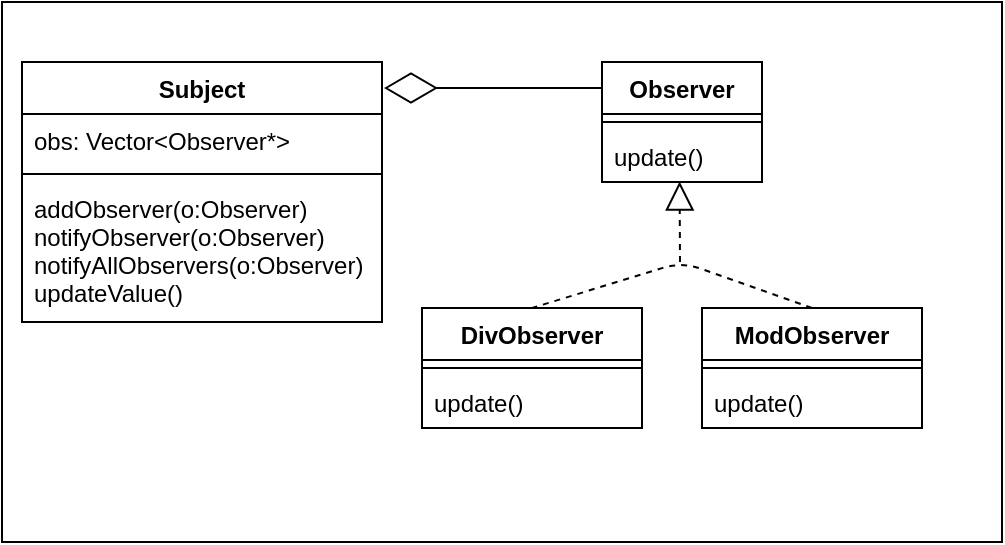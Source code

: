<mxfile version="12.1.1" type="device" pages="1"><diagram id="cBCysDup8-wLRTm5RPRF" name="Page-1"><mxGraphModel dx="1172" dy="1817" grid="1" gridSize="10" guides="1" tooltips="1" connect="1" arrows="1" fold="1" page="1" pageScale="1" pageWidth="827" pageHeight="1169" math="0" shadow="0"><root><mxCell id="0"/><mxCell id="1" parent="0"/><mxCell id="O_o9EjtXY6DJt_ZZOrgD-20" value="" style="rounded=0;whiteSpace=wrap;html=1;" vertex="1" parent="1"><mxGeometry x="10" y="-10" width="500" height="270" as="geometry"/></mxCell><mxCell id="O_o9EjtXY6DJt_ZZOrgD-1" value="Subject" style="swimlane;fontStyle=1;align=center;verticalAlign=top;childLayout=stackLayout;horizontal=1;startSize=26;horizontalStack=0;resizeParent=1;resizeParentMax=0;resizeLast=0;collapsible=1;marginBottom=0;" vertex="1" parent="1"><mxGeometry x="20" y="20" width="180" height="130" as="geometry"/></mxCell><mxCell id="O_o9EjtXY6DJt_ZZOrgD-2" value="obs: Vector&lt;Observer*&gt;" style="text;strokeColor=none;fillColor=none;align=left;verticalAlign=top;spacingLeft=4;spacingRight=4;overflow=hidden;rotatable=0;points=[[0,0.5],[1,0.5]];portConstraint=eastwest;" vertex="1" parent="O_o9EjtXY6DJt_ZZOrgD-1"><mxGeometry y="26" width="180" height="26" as="geometry"/></mxCell><mxCell id="O_o9EjtXY6DJt_ZZOrgD-3" value="" style="line;strokeWidth=1;fillColor=none;align=left;verticalAlign=middle;spacingTop=-1;spacingLeft=3;spacingRight=3;rotatable=0;labelPosition=right;points=[];portConstraint=eastwest;" vertex="1" parent="O_o9EjtXY6DJt_ZZOrgD-1"><mxGeometry y="52" width="180" height="8" as="geometry"/></mxCell><mxCell id="O_o9EjtXY6DJt_ZZOrgD-4" value="addObserver(o:Observer)&#xa;notifyObserver(o:Observer)&#xa;notifyAllObservers(o:Observer)&#xa;updateValue()" style="text;strokeColor=none;fillColor=none;align=left;verticalAlign=top;spacingLeft=4;spacingRight=4;overflow=hidden;rotatable=0;points=[[0,0.5],[1,0.5]];portConstraint=eastwest;" vertex="1" parent="O_o9EjtXY6DJt_ZZOrgD-1"><mxGeometry y="60" width="180" height="70" as="geometry"/></mxCell><mxCell id="O_o9EjtXY6DJt_ZZOrgD-5" value="Observer" style="swimlane;fontStyle=1;align=center;verticalAlign=top;childLayout=stackLayout;horizontal=1;startSize=26;horizontalStack=0;resizeParent=1;resizeParentMax=0;resizeLast=0;collapsible=1;marginBottom=0;" vertex="1" parent="1"><mxGeometry x="310" y="20" width="80" height="60" as="geometry"/></mxCell><mxCell id="O_o9EjtXY6DJt_ZZOrgD-7" value="" style="line;strokeWidth=1;fillColor=none;align=left;verticalAlign=middle;spacingTop=-1;spacingLeft=3;spacingRight=3;rotatable=0;labelPosition=right;points=[];portConstraint=eastwest;" vertex="1" parent="O_o9EjtXY6DJt_ZZOrgD-5"><mxGeometry y="26" width="80" height="8" as="geometry"/></mxCell><mxCell id="O_o9EjtXY6DJt_ZZOrgD-8" value="update()" style="text;strokeColor=none;fillColor=none;align=left;verticalAlign=top;spacingLeft=4;spacingRight=4;overflow=hidden;rotatable=0;points=[[0,0.5],[1,0.5]];portConstraint=eastwest;" vertex="1" parent="O_o9EjtXY6DJt_ZZOrgD-5"><mxGeometry y="34" width="80" height="26" as="geometry"/></mxCell><mxCell id="O_o9EjtXY6DJt_ZZOrgD-11" value="DivObserver" style="swimlane;fontStyle=1;align=center;verticalAlign=top;childLayout=stackLayout;horizontal=1;startSize=26;horizontalStack=0;resizeParent=1;resizeParentMax=0;resizeLast=0;collapsible=1;marginBottom=0;" vertex="1" parent="1"><mxGeometry x="220" y="143" width="110" height="60" as="geometry"/></mxCell><mxCell id="O_o9EjtXY6DJt_ZZOrgD-12" value="" style="line;strokeWidth=1;fillColor=none;align=left;verticalAlign=middle;spacingTop=-1;spacingLeft=3;spacingRight=3;rotatable=0;labelPosition=right;points=[];portConstraint=eastwest;" vertex="1" parent="O_o9EjtXY6DJt_ZZOrgD-11"><mxGeometry y="26" width="110" height="8" as="geometry"/></mxCell><mxCell id="O_o9EjtXY6DJt_ZZOrgD-13" value="update()" style="text;strokeColor=none;fillColor=none;align=left;verticalAlign=top;spacingLeft=4;spacingRight=4;overflow=hidden;rotatable=0;points=[[0,0.5],[1,0.5]];portConstraint=eastwest;" vertex="1" parent="O_o9EjtXY6DJt_ZZOrgD-11"><mxGeometry y="34" width="110" height="26" as="geometry"/></mxCell><mxCell id="O_o9EjtXY6DJt_ZZOrgD-14" value="ModObserver" style="swimlane;fontStyle=1;align=center;verticalAlign=top;childLayout=stackLayout;horizontal=1;startSize=26;horizontalStack=0;resizeParent=1;resizeParentMax=0;resizeLast=0;collapsible=1;marginBottom=0;" vertex="1" parent="1"><mxGeometry x="360" y="143" width="110" height="60" as="geometry"><mxRectangle x="360" y="120" width="110" height="26" as="alternateBounds"/></mxGeometry></mxCell><mxCell id="O_o9EjtXY6DJt_ZZOrgD-15" value="" style="line;strokeWidth=1;fillColor=none;align=left;verticalAlign=middle;spacingTop=-1;spacingLeft=3;spacingRight=3;rotatable=0;labelPosition=right;points=[];portConstraint=eastwest;" vertex="1" parent="O_o9EjtXY6DJt_ZZOrgD-14"><mxGeometry y="26" width="110" height="8" as="geometry"/></mxCell><mxCell id="O_o9EjtXY6DJt_ZZOrgD-16" value="update()" style="text;strokeColor=none;fillColor=none;align=left;verticalAlign=top;spacingLeft=4;spacingRight=4;overflow=hidden;rotatable=0;points=[[0,0.5],[1,0.5]];portConstraint=eastwest;" vertex="1" parent="O_o9EjtXY6DJt_ZZOrgD-14"><mxGeometry y="34" width="110" height="26" as="geometry"/></mxCell><mxCell id="O_o9EjtXY6DJt_ZZOrgD-17" value="" style="endArrow=none;dashed=1;html=1;entryX=0.5;entryY=0;entryDx=0;entryDy=0;exitX=0.5;exitY=0;exitDx=0;exitDy=0;" edge="1" parent="1" source="O_o9EjtXY6DJt_ZZOrgD-14" target="O_o9EjtXY6DJt_ZZOrgD-11"><mxGeometry width="50" height="50" relative="1" as="geometry"><mxPoint x="20" y="250" as="sourcePoint"/><mxPoint x="70" y="200" as="targetPoint"/><Array as="points"><mxPoint x="350" y="120"/></Array></mxGeometry></mxCell><mxCell id="O_o9EjtXY6DJt_ZZOrgD-18" value="" style="endArrow=diamondThin;endFill=0;endSize=24;html=1;" edge="1" parent="1"><mxGeometry width="160" relative="1" as="geometry"><mxPoint x="310" y="33" as="sourcePoint"/><mxPoint x="201" y="33" as="targetPoint"/></mxGeometry></mxCell><mxCell id="O_o9EjtXY6DJt_ZZOrgD-19" value="" style="endArrow=block;dashed=1;endFill=0;endSize=12;html=1;entryX=0.485;entryY=0.991;entryDx=0;entryDy=0;entryPerimeter=0;" edge="1" parent="1" target="O_o9EjtXY6DJt_ZZOrgD-8"><mxGeometry width="160" relative="1" as="geometry"><mxPoint x="349" y="120" as="sourcePoint"/><mxPoint x="180" y="200" as="targetPoint"/></mxGeometry></mxCell></root></mxGraphModel></diagram></mxfile>